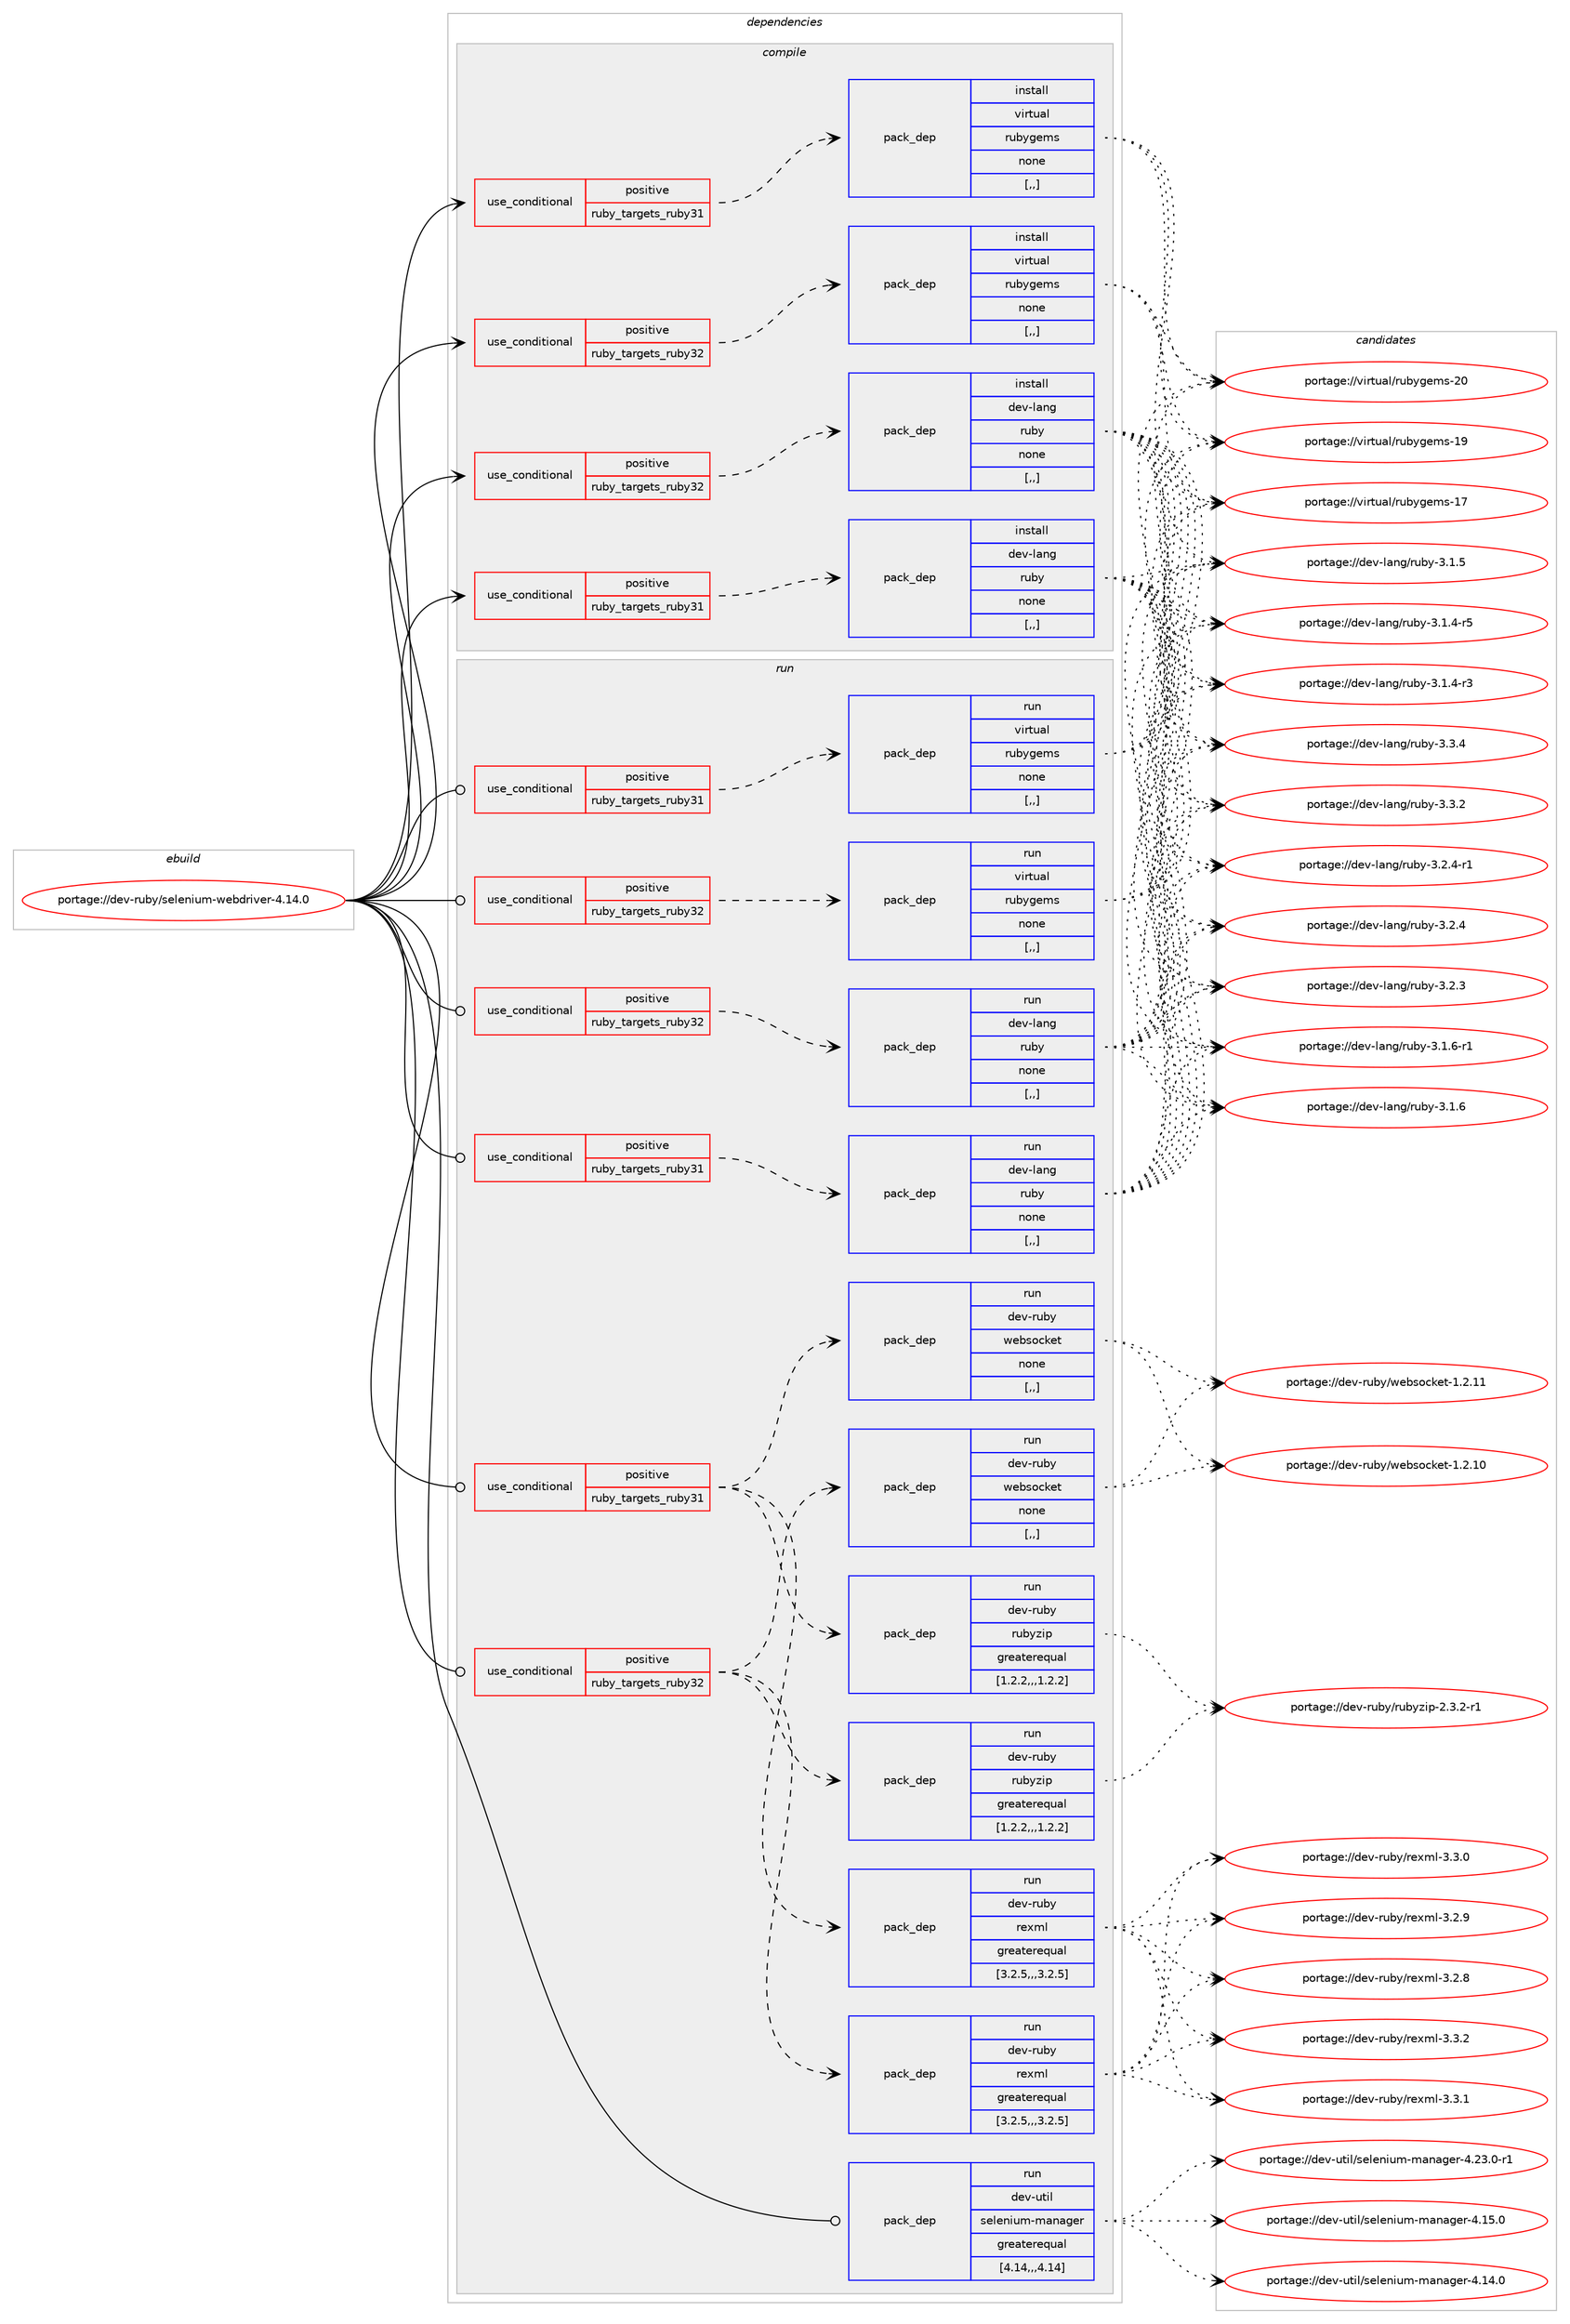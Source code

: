 digraph prolog {

# *************
# Graph options
# *************

newrank=true;
concentrate=true;
compound=true;
graph [rankdir=LR,fontname=Helvetica,fontsize=10,ranksep=1.5];#, ranksep=2.5, nodesep=0.2];
edge  [arrowhead=vee];
node  [fontname=Helvetica,fontsize=10];

# **********
# The ebuild
# **********

subgraph cluster_leftcol {
color=gray;
label=<<i>ebuild</i>>;
id [label="portage://dev-ruby/selenium-webdriver-4.14.0", color=red, width=4, href="../dev-ruby/selenium-webdriver-4.14.0.svg"];
}

# ****************
# The dependencies
# ****************

subgraph cluster_midcol {
color=gray;
label=<<i>dependencies</i>>;
subgraph cluster_compile {
fillcolor="#eeeeee";
style=filled;
label=<<i>compile</i>>;
subgraph cond56545 {
dependency203265 [label=<<TABLE BORDER="0" CELLBORDER="1" CELLSPACING="0" CELLPADDING="4"><TR><TD ROWSPAN="3" CELLPADDING="10">use_conditional</TD></TR><TR><TD>positive</TD></TR><TR><TD>ruby_targets_ruby31</TD></TR></TABLE>>, shape=none, color=red];
subgraph pack145329 {
dependency203266 [label=<<TABLE BORDER="0" CELLBORDER="1" CELLSPACING="0" CELLPADDING="4" WIDTH="220"><TR><TD ROWSPAN="6" CELLPADDING="30">pack_dep</TD></TR><TR><TD WIDTH="110">install</TD></TR><TR><TD>dev-lang</TD></TR><TR><TD>ruby</TD></TR><TR><TD>none</TD></TR><TR><TD>[,,]</TD></TR></TABLE>>, shape=none, color=blue];
}
dependency203265:e -> dependency203266:w [weight=20,style="dashed",arrowhead="vee"];
}
id:e -> dependency203265:w [weight=20,style="solid",arrowhead="vee"];
subgraph cond56546 {
dependency203267 [label=<<TABLE BORDER="0" CELLBORDER="1" CELLSPACING="0" CELLPADDING="4"><TR><TD ROWSPAN="3" CELLPADDING="10">use_conditional</TD></TR><TR><TD>positive</TD></TR><TR><TD>ruby_targets_ruby31</TD></TR></TABLE>>, shape=none, color=red];
subgraph pack145330 {
dependency203268 [label=<<TABLE BORDER="0" CELLBORDER="1" CELLSPACING="0" CELLPADDING="4" WIDTH="220"><TR><TD ROWSPAN="6" CELLPADDING="30">pack_dep</TD></TR><TR><TD WIDTH="110">install</TD></TR><TR><TD>virtual</TD></TR><TR><TD>rubygems</TD></TR><TR><TD>none</TD></TR><TR><TD>[,,]</TD></TR></TABLE>>, shape=none, color=blue];
}
dependency203267:e -> dependency203268:w [weight=20,style="dashed",arrowhead="vee"];
}
id:e -> dependency203267:w [weight=20,style="solid",arrowhead="vee"];
subgraph cond56547 {
dependency203269 [label=<<TABLE BORDER="0" CELLBORDER="1" CELLSPACING="0" CELLPADDING="4"><TR><TD ROWSPAN="3" CELLPADDING="10">use_conditional</TD></TR><TR><TD>positive</TD></TR><TR><TD>ruby_targets_ruby32</TD></TR></TABLE>>, shape=none, color=red];
subgraph pack145331 {
dependency203270 [label=<<TABLE BORDER="0" CELLBORDER="1" CELLSPACING="0" CELLPADDING="4" WIDTH="220"><TR><TD ROWSPAN="6" CELLPADDING="30">pack_dep</TD></TR><TR><TD WIDTH="110">install</TD></TR><TR><TD>dev-lang</TD></TR><TR><TD>ruby</TD></TR><TR><TD>none</TD></TR><TR><TD>[,,]</TD></TR></TABLE>>, shape=none, color=blue];
}
dependency203269:e -> dependency203270:w [weight=20,style="dashed",arrowhead="vee"];
}
id:e -> dependency203269:w [weight=20,style="solid",arrowhead="vee"];
subgraph cond56548 {
dependency203271 [label=<<TABLE BORDER="0" CELLBORDER="1" CELLSPACING="0" CELLPADDING="4"><TR><TD ROWSPAN="3" CELLPADDING="10">use_conditional</TD></TR><TR><TD>positive</TD></TR><TR><TD>ruby_targets_ruby32</TD></TR></TABLE>>, shape=none, color=red];
subgraph pack145332 {
dependency203272 [label=<<TABLE BORDER="0" CELLBORDER="1" CELLSPACING="0" CELLPADDING="4" WIDTH="220"><TR><TD ROWSPAN="6" CELLPADDING="30">pack_dep</TD></TR><TR><TD WIDTH="110">install</TD></TR><TR><TD>virtual</TD></TR><TR><TD>rubygems</TD></TR><TR><TD>none</TD></TR><TR><TD>[,,]</TD></TR></TABLE>>, shape=none, color=blue];
}
dependency203271:e -> dependency203272:w [weight=20,style="dashed",arrowhead="vee"];
}
id:e -> dependency203271:w [weight=20,style="solid",arrowhead="vee"];
}
subgraph cluster_compileandrun {
fillcolor="#eeeeee";
style=filled;
label=<<i>compile and run</i>>;
}
subgraph cluster_run {
fillcolor="#eeeeee";
style=filled;
label=<<i>run</i>>;
subgraph cond56549 {
dependency203273 [label=<<TABLE BORDER="0" CELLBORDER="1" CELLSPACING="0" CELLPADDING="4"><TR><TD ROWSPAN="3" CELLPADDING="10">use_conditional</TD></TR><TR><TD>positive</TD></TR><TR><TD>ruby_targets_ruby31</TD></TR></TABLE>>, shape=none, color=red];
subgraph pack145333 {
dependency203274 [label=<<TABLE BORDER="0" CELLBORDER="1" CELLSPACING="0" CELLPADDING="4" WIDTH="220"><TR><TD ROWSPAN="6" CELLPADDING="30">pack_dep</TD></TR><TR><TD WIDTH="110">run</TD></TR><TR><TD>dev-lang</TD></TR><TR><TD>ruby</TD></TR><TR><TD>none</TD></TR><TR><TD>[,,]</TD></TR></TABLE>>, shape=none, color=blue];
}
dependency203273:e -> dependency203274:w [weight=20,style="dashed",arrowhead="vee"];
}
id:e -> dependency203273:w [weight=20,style="solid",arrowhead="odot"];
subgraph cond56550 {
dependency203275 [label=<<TABLE BORDER="0" CELLBORDER="1" CELLSPACING="0" CELLPADDING="4"><TR><TD ROWSPAN="3" CELLPADDING="10">use_conditional</TD></TR><TR><TD>positive</TD></TR><TR><TD>ruby_targets_ruby31</TD></TR></TABLE>>, shape=none, color=red];
subgraph pack145334 {
dependency203276 [label=<<TABLE BORDER="0" CELLBORDER="1" CELLSPACING="0" CELLPADDING="4" WIDTH="220"><TR><TD ROWSPAN="6" CELLPADDING="30">pack_dep</TD></TR><TR><TD WIDTH="110">run</TD></TR><TR><TD>dev-ruby</TD></TR><TR><TD>rexml</TD></TR><TR><TD>greaterequal</TD></TR><TR><TD>[3.2.5,,,3.2.5]</TD></TR></TABLE>>, shape=none, color=blue];
}
dependency203275:e -> dependency203276:w [weight=20,style="dashed",arrowhead="vee"];
subgraph pack145335 {
dependency203277 [label=<<TABLE BORDER="0" CELLBORDER="1" CELLSPACING="0" CELLPADDING="4" WIDTH="220"><TR><TD ROWSPAN="6" CELLPADDING="30">pack_dep</TD></TR><TR><TD WIDTH="110">run</TD></TR><TR><TD>dev-ruby</TD></TR><TR><TD>rubyzip</TD></TR><TR><TD>greaterequal</TD></TR><TR><TD>[1.2.2,,,1.2.2]</TD></TR></TABLE>>, shape=none, color=blue];
}
dependency203275:e -> dependency203277:w [weight=20,style="dashed",arrowhead="vee"];
subgraph pack145336 {
dependency203278 [label=<<TABLE BORDER="0" CELLBORDER="1" CELLSPACING="0" CELLPADDING="4" WIDTH="220"><TR><TD ROWSPAN="6" CELLPADDING="30">pack_dep</TD></TR><TR><TD WIDTH="110">run</TD></TR><TR><TD>dev-ruby</TD></TR><TR><TD>websocket</TD></TR><TR><TD>none</TD></TR><TR><TD>[,,]</TD></TR></TABLE>>, shape=none, color=blue];
}
dependency203275:e -> dependency203278:w [weight=20,style="dashed",arrowhead="vee"];
}
id:e -> dependency203275:w [weight=20,style="solid",arrowhead="odot"];
subgraph cond56551 {
dependency203279 [label=<<TABLE BORDER="0" CELLBORDER="1" CELLSPACING="0" CELLPADDING="4"><TR><TD ROWSPAN="3" CELLPADDING="10">use_conditional</TD></TR><TR><TD>positive</TD></TR><TR><TD>ruby_targets_ruby31</TD></TR></TABLE>>, shape=none, color=red];
subgraph pack145337 {
dependency203280 [label=<<TABLE BORDER="0" CELLBORDER="1" CELLSPACING="0" CELLPADDING="4" WIDTH="220"><TR><TD ROWSPAN="6" CELLPADDING="30">pack_dep</TD></TR><TR><TD WIDTH="110">run</TD></TR><TR><TD>virtual</TD></TR><TR><TD>rubygems</TD></TR><TR><TD>none</TD></TR><TR><TD>[,,]</TD></TR></TABLE>>, shape=none, color=blue];
}
dependency203279:e -> dependency203280:w [weight=20,style="dashed",arrowhead="vee"];
}
id:e -> dependency203279:w [weight=20,style="solid",arrowhead="odot"];
subgraph cond56552 {
dependency203281 [label=<<TABLE BORDER="0" CELLBORDER="1" CELLSPACING="0" CELLPADDING="4"><TR><TD ROWSPAN="3" CELLPADDING="10">use_conditional</TD></TR><TR><TD>positive</TD></TR><TR><TD>ruby_targets_ruby32</TD></TR></TABLE>>, shape=none, color=red];
subgraph pack145338 {
dependency203282 [label=<<TABLE BORDER="0" CELLBORDER="1" CELLSPACING="0" CELLPADDING="4" WIDTH="220"><TR><TD ROWSPAN="6" CELLPADDING="30">pack_dep</TD></TR><TR><TD WIDTH="110">run</TD></TR><TR><TD>dev-lang</TD></TR><TR><TD>ruby</TD></TR><TR><TD>none</TD></TR><TR><TD>[,,]</TD></TR></TABLE>>, shape=none, color=blue];
}
dependency203281:e -> dependency203282:w [weight=20,style="dashed",arrowhead="vee"];
}
id:e -> dependency203281:w [weight=20,style="solid",arrowhead="odot"];
subgraph cond56553 {
dependency203283 [label=<<TABLE BORDER="0" CELLBORDER="1" CELLSPACING="0" CELLPADDING="4"><TR><TD ROWSPAN="3" CELLPADDING="10">use_conditional</TD></TR><TR><TD>positive</TD></TR><TR><TD>ruby_targets_ruby32</TD></TR></TABLE>>, shape=none, color=red];
subgraph pack145339 {
dependency203284 [label=<<TABLE BORDER="0" CELLBORDER="1" CELLSPACING="0" CELLPADDING="4" WIDTH="220"><TR><TD ROWSPAN="6" CELLPADDING="30">pack_dep</TD></TR><TR><TD WIDTH="110">run</TD></TR><TR><TD>dev-ruby</TD></TR><TR><TD>rexml</TD></TR><TR><TD>greaterequal</TD></TR><TR><TD>[3.2.5,,,3.2.5]</TD></TR></TABLE>>, shape=none, color=blue];
}
dependency203283:e -> dependency203284:w [weight=20,style="dashed",arrowhead="vee"];
subgraph pack145340 {
dependency203285 [label=<<TABLE BORDER="0" CELLBORDER="1" CELLSPACING="0" CELLPADDING="4" WIDTH="220"><TR><TD ROWSPAN="6" CELLPADDING="30">pack_dep</TD></TR><TR><TD WIDTH="110">run</TD></TR><TR><TD>dev-ruby</TD></TR><TR><TD>rubyzip</TD></TR><TR><TD>greaterequal</TD></TR><TR><TD>[1.2.2,,,1.2.2]</TD></TR></TABLE>>, shape=none, color=blue];
}
dependency203283:e -> dependency203285:w [weight=20,style="dashed",arrowhead="vee"];
subgraph pack145341 {
dependency203286 [label=<<TABLE BORDER="0" CELLBORDER="1" CELLSPACING="0" CELLPADDING="4" WIDTH="220"><TR><TD ROWSPAN="6" CELLPADDING="30">pack_dep</TD></TR><TR><TD WIDTH="110">run</TD></TR><TR><TD>dev-ruby</TD></TR><TR><TD>websocket</TD></TR><TR><TD>none</TD></TR><TR><TD>[,,]</TD></TR></TABLE>>, shape=none, color=blue];
}
dependency203283:e -> dependency203286:w [weight=20,style="dashed",arrowhead="vee"];
}
id:e -> dependency203283:w [weight=20,style="solid",arrowhead="odot"];
subgraph cond56554 {
dependency203287 [label=<<TABLE BORDER="0" CELLBORDER="1" CELLSPACING="0" CELLPADDING="4"><TR><TD ROWSPAN="3" CELLPADDING="10">use_conditional</TD></TR><TR><TD>positive</TD></TR><TR><TD>ruby_targets_ruby32</TD></TR></TABLE>>, shape=none, color=red];
subgraph pack145342 {
dependency203288 [label=<<TABLE BORDER="0" CELLBORDER="1" CELLSPACING="0" CELLPADDING="4" WIDTH="220"><TR><TD ROWSPAN="6" CELLPADDING="30">pack_dep</TD></TR><TR><TD WIDTH="110">run</TD></TR><TR><TD>virtual</TD></TR><TR><TD>rubygems</TD></TR><TR><TD>none</TD></TR><TR><TD>[,,]</TD></TR></TABLE>>, shape=none, color=blue];
}
dependency203287:e -> dependency203288:w [weight=20,style="dashed",arrowhead="vee"];
}
id:e -> dependency203287:w [weight=20,style="solid",arrowhead="odot"];
subgraph pack145343 {
dependency203289 [label=<<TABLE BORDER="0" CELLBORDER="1" CELLSPACING="0" CELLPADDING="4" WIDTH="220"><TR><TD ROWSPAN="6" CELLPADDING="30">pack_dep</TD></TR><TR><TD WIDTH="110">run</TD></TR><TR><TD>dev-util</TD></TR><TR><TD>selenium-manager</TD></TR><TR><TD>greaterequal</TD></TR><TR><TD>[4.14,,,4.14]</TD></TR></TABLE>>, shape=none, color=blue];
}
id:e -> dependency203289:w [weight=20,style="solid",arrowhead="odot"];
}
}

# **************
# The candidates
# **************

subgraph cluster_choices {
rank=same;
color=gray;
label=<<i>candidates</i>>;

subgraph choice145329 {
color=black;
nodesep=1;
choice10010111845108971101034711411798121455146514652 [label="portage://dev-lang/ruby-3.3.4", color=red, width=4,href="../dev-lang/ruby-3.3.4.svg"];
choice10010111845108971101034711411798121455146514650 [label="portage://dev-lang/ruby-3.3.2", color=red, width=4,href="../dev-lang/ruby-3.3.2.svg"];
choice100101118451089711010347114117981214551465046524511449 [label="portage://dev-lang/ruby-3.2.4-r1", color=red, width=4,href="../dev-lang/ruby-3.2.4-r1.svg"];
choice10010111845108971101034711411798121455146504652 [label="portage://dev-lang/ruby-3.2.4", color=red, width=4,href="../dev-lang/ruby-3.2.4.svg"];
choice10010111845108971101034711411798121455146504651 [label="portage://dev-lang/ruby-3.2.3", color=red, width=4,href="../dev-lang/ruby-3.2.3.svg"];
choice100101118451089711010347114117981214551464946544511449 [label="portage://dev-lang/ruby-3.1.6-r1", color=red, width=4,href="../dev-lang/ruby-3.1.6-r1.svg"];
choice10010111845108971101034711411798121455146494654 [label="portage://dev-lang/ruby-3.1.6", color=red, width=4,href="../dev-lang/ruby-3.1.6.svg"];
choice10010111845108971101034711411798121455146494653 [label="portage://dev-lang/ruby-3.1.5", color=red, width=4,href="../dev-lang/ruby-3.1.5.svg"];
choice100101118451089711010347114117981214551464946524511453 [label="portage://dev-lang/ruby-3.1.4-r5", color=red, width=4,href="../dev-lang/ruby-3.1.4-r5.svg"];
choice100101118451089711010347114117981214551464946524511451 [label="portage://dev-lang/ruby-3.1.4-r3", color=red, width=4,href="../dev-lang/ruby-3.1.4-r3.svg"];
dependency203266:e -> choice10010111845108971101034711411798121455146514652:w [style=dotted,weight="100"];
dependency203266:e -> choice10010111845108971101034711411798121455146514650:w [style=dotted,weight="100"];
dependency203266:e -> choice100101118451089711010347114117981214551465046524511449:w [style=dotted,weight="100"];
dependency203266:e -> choice10010111845108971101034711411798121455146504652:w [style=dotted,weight="100"];
dependency203266:e -> choice10010111845108971101034711411798121455146504651:w [style=dotted,weight="100"];
dependency203266:e -> choice100101118451089711010347114117981214551464946544511449:w [style=dotted,weight="100"];
dependency203266:e -> choice10010111845108971101034711411798121455146494654:w [style=dotted,weight="100"];
dependency203266:e -> choice10010111845108971101034711411798121455146494653:w [style=dotted,weight="100"];
dependency203266:e -> choice100101118451089711010347114117981214551464946524511453:w [style=dotted,weight="100"];
dependency203266:e -> choice100101118451089711010347114117981214551464946524511451:w [style=dotted,weight="100"];
}
subgraph choice145330 {
color=black;
nodesep=1;
choice118105114116117971084711411798121103101109115455048 [label="portage://virtual/rubygems-20", color=red, width=4,href="../virtual/rubygems-20.svg"];
choice118105114116117971084711411798121103101109115454957 [label="portage://virtual/rubygems-19", color=red, width=4,href="../virtual/rubygems-19.svg"];
choice118105114116117971084711411798121103101109115454955 [label="portage://virtual/rubygems-17", color=red, width=4,href="../virtual/rubygems-17.svg"];
dependency203268:e -> choice118105114116117971084711411798121103101109115455048:w [style=dotted,weight="100"];
dependency203268:e -> choice118105114116117971084711411798121103101109115454957:w [style=dotted,weight="100"];
dependency203268:e -> choice118105114116117971084711411798121103101109115454955:w [style=dotted,weight="100"];
}
subgraph choice145331 {
color=black;
nodesep=1;
choice10010111845108971101034711411798121455146514652 [label="portage://dev-lang/ruby-3.3.4", color=red, width=4,href="../dev-lang/ruby-3.3.4.svg"];
choice10010111845108971101034711411798121455146514650 [label="portage://dev-lang/ruby-3.3.2", color=red, width=4,href="../dev-lang/ruby-3.3.2.svg"];
choice100101118451089711010347114117981214551465046524511449 [label="portage://dev-lang/ruby-3.2.4-r1", color=red, width=4,href="../dev-lang/ruby-3.2.4-r1.svg"];
choice10010111845108971101034711411798121455146504652 [label="portage://dev-lang/ruby-3.2.4", color=red, width=4,href="../dev-lang/ruby-3.2.4.svg"];
choice10010111845108971101034711411798121455146504651 [label="portage://dev-lang/ruby-3.2.3", color=red, width=4,href="../dev-lang/ruby-3.2.3.svg"];
choice100101118451089711010347114117981214551464946544511449 [label="portage://dev-lang/ruby-3.1.6-r1", color=red, width=4,href="../dev-lang/ruby-3.1.6-r1.svg"];
choice10010111845108971101034711411798121455146494654 [label="portage://dev-lang/ruby-3.1.6", color=red, width=4,href="../dev-lang/ruby-3.1.6.svg"];
choice10010111845108971101034711411798121455146494653 [label="portage://dev-lang/ruby-3.1.5", color=red, width=4,href="../dev-lang/ruby-3.1.5.svg"];
choice100101118451089711010347114117981214551464946524511453 [label="portage://dev-lang/ruby-3.1.4-r5", color=red, width=4,href="../dev-lang/ruby-3.1.4-r5.svg"];
choice100101118451089711010347114117981214551464946524511451 [label="portage://dev-lang/ruby-3.1.4-r3", color=red, width=4,href="../dev-lang/ruby-3.1.4-r3.svg"];
dependency203270:e -> choice10010111845108971101034711411798121455146514652:w [style=dotted,weight="100"];
dependency203270:e -> choice10010111845108971101034711411798121455146514650:w [style=dotted,weight="100"];
dependency203270:e -> choice100101118451089711010347114117981214551465046524511449:w [style=dotted,weight="100"];
dependency203270:e -> choice10010111845108971101034711411798121455146504652:w [style=dotted,weight="100"];
dependency203270:e -> choice10010111845108971101034711411798121455146504651:w [style=dotted,weight="100"];
dependency203270:e -> choice100101118451089711010347114117981214551464946544511449:w [style=dotted,weight="100"];
dependency203270:e -> choice10010111845108971101034711411798121455146494654:w [style=dotted,weight="100"];
dependency203270:e -> choice10010111845108971101034711411798121455146494653:w [style=dotted,weight="100"];
dependency203270:e -> choice100101118451089711010347114117981214551464946524511453:w [style=dotted,weight="100"];
dependency203270:e -> choice100101118451089711010347114117981214551464946524511451:w [style=dotted,weight="100"];
}
subgraph choice145332 {
color=black;
nodesep=1;
choice118105114116117971084711411798121103101109115455048 [label="portage://virtual/rubygems-20", color=red, width=4,href="../virtual/rubygems-20.svg"];
choice118105114116117971084711411798121103101109115454957 [label="portage://virtual/rubygems-19", color=red, width=4,href="../virtual/rubygems-19.svg"];
choice118105114116117971084711411798121103101109115454955 [label="portage://virtual/rubygems-17", color=red, width=4,href="../virtual/rubygems-17.svg"];
dependency203272:e -> choice118105114116117971084711411798121103101109115455048:w [style=dotted,weight="100"];
dependency203272:e -> choice118105114116117971084711411798121103101109115454957:w [style=dotted,weight="100"];
dependency203272:e -> choice118105114116117971084711411798121103101109115454955:w [style=dotted,weight="100"];
}
subgraph choice145333 {
color=black;
nodesep=1;
choice10010111845108971101034711411798121455146514652 [label="portage://dev-lang/ruby-3.3.4", color=red, width=4,href="../dev-lang/ruby-3.3.4.svg"];
choice10010111845108971101034711411798121455146514650 [label="portage://dev-lang/ruby-3.3.2", color=red, width=4,href="../dev-lang/ruby-3.3.2.svg"];
choice100101118451089711010347114117981214551465046524511449 [label="portage://dev-lang/ruby-3.2.4-r1", color=red, width=4,href="../dev-lang/ruby-3.2.4-r1.svg"];
choice10010111845108971101034711411798121455146504652 [label="portage://dev-lang/ruby-3.2.4", color=red, width=4,href="../dev-lang/ruby-3.2.4.svg"];
choice10010111845108971101034711411798121455146504651 [label="portage://dev-lang/ruby-3.2.3", color=red, width=4,href="../dev-lang/ruby-3.2.3.svg"];
choice100101118451089711010347114117981214551464946544511449 [label="portage://dev-lang/ruby-3.1.6-r1", color=red, width=4,href="../dev-lang/ruby-3.1.6-r1.svg"];
choice10010111845108971101034711411798121455146494654 [label="portage://dev-lang/ruby-3.1.6", color=red, width=4,href="../dev-lang/ruby-3.1.6.svg"];
choice10010111845108971101034711411798121455146494653 [label="portage://dev-lang/ruby-3.1.5", color=red, width=4,href="../dev-lang/ruby-3.1.5.svg"];
choice100101118451089711010347114117981214551464946524511453 [label="portage://dev-lang/ruby-3.1.4-r5", color=red, width=4,href="../dev-lang/ruby-3.1.4-r5.svg"];
choice100101118451089711010347114117981214551464946524511451 [label="portage://dev-lang/ruby-3.1.4-r3", color=red, width=4,href="../dev-lang/ruby-3.1.4-r3.svg"];
dependency203274:e -> choice10010111845108971101034711411798121455146514652:w [style=dotted,weight="100"];
dependency203274:e -> choice10010111845108971101034711411798121455146514650:w [style=dotted,weight="100"];
dependency203274:e -> choice100101118451089711010347114117981214551465046524511449:w [style=dotted,weight="100"];
dependency203274:e -> choice10010111845108971101034711411798121455146504652:w [style=dotted,weight="100"];
dependency203274:e -> choice10010111845108971101034711411798121455146504651:w [style=dotted,weight="100"];
dependency203274:e -> choice100101118451089711010347114117981214551464946544511449:w [style=dotted,weight="100"];
dependency203274:e -> choice10010111845108971101034711411798121455146494654:w [style=dotted,weight="100"];
dependency203274:e -> choice10010111845108971101034711411798121455146494653:w [style=dotted,weight="100"];
dependency203274:e -> choice100101118451089711010347114117981214551464946524511453:w [style=dotted,weight="100"];
dependency203274:e -> choice100101118451089711010347114117981214551464946524511451:w [style=dotted,weight="100"];
}
subgraph choice145334 {
color=black;
nodesep=1;
choice100101118451141179812147114101120109108455146514650 [label="portage://dev-ruby/rexml-3.3.2", color=red, width=4,href="../dev-ruby/rexml-3.3.2.svg"];
choice100101118451141179812147114101120109108455146514649 [label="portage://dev-ruby/rexml-3.3.1", color=red, width=4,href="../dev-ruby/rexml-3.3.1.svg"];
choice100101118451141179812147114101120109108455146514648 [label="portage://dev-ruby/rexml-3.3.0", color=red, width=4,href="../dev-ruby/rexml-3.3.0.svg"];
choice100101118451141179812147114101120109108455146504657 [label="portage://dev-ruby/rexml-3.2.9", color=red, width=4,href="../dev-ruby/rexml-3.2.9.svg"];
choice100101118451141179812147114101120109108455146504656 [label="portage://dev-ruby/rexml-3.2.8", color=red, width=4,href="../dev-ruby/rexml-3.2.8.svg"];
dependency203276:e -> choice100101118451141179812147114101120109108455146514650:w [style=dotted,weight="100"];
dependency203276:e -> choice100101118451141179812147114101120109108455146514649:w [style=dotted,weight="100"];
dependency203276:e -> choice100101118451141179812147114101120109108455146514648:w [style=dotted,weight="100"];
dependency203276:e -> choice100101118451141179812147114101120109108455146504657:w [style=dotted,weight="100"];
dependency203276:e -> choice100101118451141179812147114101120109108455146504656:w [style=dotted,weight="100"];
}
subgraph choice145335 {
color=black;
nodesep=1;
choice100101118451141179812147114117981211221051124550465146504511449 [label="portage://dev-ruby/rubyzip-2.3.2-r1", color=red, width=4,href="../dev-ruby/rubyzip-2.3.2-r1.svg"];
dependency203277:e -> choice100101118451141179812147114117981211221051124550465146504511449:w [style=dotted,weight="100"];
}
subgraph choice145336 {
color=black;
nodesep=1;
choice100101118451141179812147119101981151119910710111645494650464949 [label="portage://dev-ruby/websocket-1.2.11", color=red, width=4,href="../dev-ruby/websocket-1.2.11.svg"];
choice100101118451141179812147119101981151119910710111645494650464948 [label="portage://dev-ruby/websocket-1.2.10", color=red, width=4,href="../dev-ruby/websocket-1.2.10.svg"];
dependency203278:e -> choice100101118451141179812147119101981151119910710111645494650464949:w [style=dotted,weight="100"];
dependency203278:e -> choice100101118451141179812147119101981151119910710111645494650464948:w [style=dotted,weight="100"];
}
subgraph choice145337 {
color=black;
nodesep=1;
choice118105114116117971084711411798121103101109115455048 [label="portage://virtual/rubygems-20", color=red, width=4,href="../virtual/rubygems-20.svg"];
choice118105114116117971084711411798121103101109115454957 [label="portage://virtual/rubygems-19", color=red, width=4,href="../virtual/rubygems-19.svg"];
choice118105114116117971084711411798121103101109115454955 [label="portage://virtual/rubygems-17", color=red, width=4,href="../virtual/rubygems-17.svg"];
dependency203280:e -> choice118105114116117971084711411798121103101109115455048:w [style=dotted,weight="100"];
dependency203280:e -> choice118105114116117971084711411798121103101109115454957:w [style=dotted,weight="100"];
dependency203280:e -> choice118105114116117971084711411798121103101109115454955:w [style=dotted,weight="100"];
}
subgraph choice145338 {
color=black;
nodesep=1;
choice10010111845108971101034711411798121455146514652 [label="portage://dev-lang/ruby-3.3.4", color=red, width=4,href="../dev-lang/ruby-3.3.4.svg"];
choice10010111845108971101034711411798121455146514650 [label="portage://dev-lang/ruby-3.3.2", color=red, width=4,href="../dev-lang/ruby-3.3.2.svg"];
choice100101118451089711010347114117981214551465046524511449 [label="portage://dev-lang/ruby-3.2.4-r1", color=red, width=4,href="../dev-lang/ruby-3.2.4-r1.svg"];
choice10010111845108971101034711411798121455146504652 [label="portage://dev-lang/ruby-3.2.4", color=red, width=4,href="../dev-lang/ruby-3.2.4.svg"];
choice10010111845108971101034711411798121455146504651 [label="portage://dev-lang/ruby-3.2.3", color=red, width=4,href="../dev-lang/ruby-3.2.3.svg"];
choice100101118451089711010347114117981214551464946544511449 [label="portage://dev-lang/ruby-3.1.6-r1", color=red, width=4,href="../dev-lang/ruby-3.1.6-r1.svg"];
choice10010111845108971101034711411798121455146494654 [label="portage://dev-lang/ruby-3.1.6", color=red, width=4,href="../dev-lang/ruby-3.1.6.svg"];
choice10010111845108971101034711411798121455146494653 [label="portage://dev-lang/ruby-3.1.5", color=red, width=4,href="../dev-lang/ruby-3.1.5.svg"];
choice100101118451089711010347114117981214551464946524511453 [label="portage://dev-lang/ruby-3.1.4-r5", color=red, width=4,href="../dev-lang/ruby-3.1.4-r5.svg"];
choice100101118451089711010347114117981214551464946524511451 [label="portage://dev-lang/ruby-3.1.4-r3", color=red, width=4,href="../dev-lang/ruby-3.1.4-r3.svg"];
dependency203282:e -> choice10010111845108971101034711411798121455146514652:w [style=dotted,weight="100"];
dependency203282:e -> choice10010111845108971101034711411798121455146514650:w [style=dotted,weight="100"];
dependency203282:e -> choice100101118451089711010347114117981214551465046524511449:w [style=dotted,weight="100"];
dependency203282:e -> choice10010111845108971101034711411798121455146504652:w [style=dotted,weight="100"];
dependency203282:e -> choice10010111845108971101034711411798121455146504651:w [style=dotted,weight="100"];
dependency203282:e -> choice100101118451089711010347114117981214551464946544511449:w [style=dotted,weight="100"];
dependency203282:e -> choice10010111845108971101034711411798121455146494654:w [style=dotted,weight="100"];
dependency203282:e -> choice10010111845108971101034711411798121455146494653:w [style=dotted,weight="100"];
dependency203282:e -> choice100101118451089711010347114117981214551464946524511453:w [style=dotted,weight="100"];
dependency203282:e -> choice100101118451089711010347114117981214551464946524511451:w [style=dotted,weight="100"];
}
subgraph choice145339 {
color=black;
nodesep=1;
choice100101118451141179812147114101120109108455146514650 [label="portage://dev-ruby/rexml-3.3.2", color=red, width=4,href="../dev-ruby/rexml-3.3.2.svg"];
choice100101118451141179812147114101120109108455146514649 [label="portage://dev-ruby/rexml-3.3.1", color=red, width=4,href="../dev-ruby/rexml-3.3.1.svg"];
choice100101118451141179812147114101120109108455146514648 [label="portage://dev-ruby/rexml-3.3.0", color=red, width=4,href="../dev-ruby/rexml-3.3.0.svg"];
choice100101118451141179812147114101120109108455146504657 [label="portage://dev-ruby/rexml-3.2.9", color=red, width=4,href="../dev-ruby/rexml-3.2.9.svg"];
choice100101118451141179812147114101120109108455146504656 [label="portage://dev-ruby/rexml-3.2.8", color=red, width=4,href="../dev-ruby/rexml-3.2.8.svg"];
dependency203284:e -> choice100101118451141179812147114101120109108455146514650:w [style=dotted,weight="100"];
dependency203284:e -> choice100101118451141179812147114101120109108455146514649:w [style=dotted,weight="100"];
dependency203284:e -> choice100101118451141179812147114101120109108455146514648:w [style=dotted,weight="100"];
dependency203284:e -> choice100101118451141179812147114101120109108455146504657:w [style=dotted,weight="100"];
dependency203284:e -> choice100101118451141179812147114101120109108455146504656:w [style=dotted,weight="100"];
}
subgraph choice145340 {
color=black;
nodesep=1;
choice100101118451141179812147114117981211221051124550465146504511449 [label="portage://dev-ruby/rubyzip-2.3.2-r1", color=red, width=4,href="../dev-ruby/rubyzip-2.3.2-r1.svg"];
dependency203285:e -> choice100101118451141179812147114117981211221051124550465146504511449:w [style=dotted,weight="100"];
}
subgraph choice145341 {
color=black;
nodesep=1;
choice100101118451141179812147119101981151119910710111645494650464949 [label="portage://dev-ruby/websocket-1.2.11", color=red, width=4,href="../dev-ruby/websocket-1.2.11.svg"];
choice100101118451141179812147119101981151119910710111645494650464948 [label="portage://dev-ruby/websocket-1.2.10", color=red, width=4,href="../dev-ruby/websocket-1.2.10.svg"];
dependency203286:e -> choice100101118451141179812147119101981151119910710111645494650464949:w [style=dotted,weight="100"];
dependency203286:e -> choice100101118451141179812147119101981151119910710111645494650464948:w [style=dotted,weight="100"];
}
subgraph choice145342 {
color=black;
nodesep=1;
choice118105114116117971084711411798121103101109115455048 [label="portage://virtual/rubygems-20", color=red, width=4,href="../virtual/rubygems-20.svg"];
choice118105114116117971084711411798121103101109115454957 [label="portage://virtual/rubygems-19", color=red, width=4,href="../virtual/rubygems-19.svg"];
choice118105114116117971084711411798121103101109115454955 [label="portage://virtual/rubygems-17", color=red, width=4,href="../virtual/rubygems-17.svg"];
dependency203288:e -> choice118105114116117971084711411798121103101109115455048:w [style=dotted,weight="100"];
dependency203288:e -> choice118105114116117971084711411798121103101109115454957:w [style=dotted,weight="100"];
dependency203288:e -> choice118105114116117971084711411798121103101109115454955:w [style=dotted,weight="100"];
}
subgraph choice145343 {
color=black;
nodesep=1;
choice1001011184511711610510847115101108101110105117109451099711097103101114455246505146484511449 [label="portage://dev-util/selenium-manager-4.23.0-r1", color=red, width=4,href="../dev-util/selenium-manager-4.23.0-r1.svg"];
choice100101118451171161051084711510110810111010511710945109971109710310111445524649534648 [label="portage://dev-util/selenium-manager-4.15.0", color=red, width=4,href="../dev-util/selenium-manager-4.15.0.svg"];
choice100101118451171161051084711510110810111010511710945109971109710310111445524649524648 [label="portage://dev-util/selenium-manager-4.14.0", color=red, width=4,href="../dev-util/selenium-manager-4.14.0.svg"];
dependency203289:e -> choice1001011184511711610510847115101108101110105117109451099711097103101114455246505146484511449:w [style=dotted,weight="100"];
dependency203289:e -> choice100101118451171161051084711510110810111010511710945109971109710310111445524649534648:w [style=dotted,weight="100"];
dependency203289:e -> choice100101118451171161051084711510110810111010511710945109971109710310111445524649524648:w [style=dotted,weight="100"];
}
}

}
